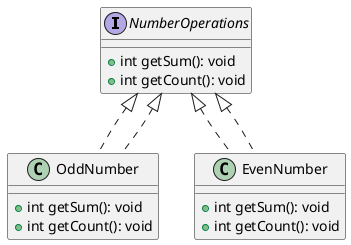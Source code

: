 @startuml

interface NumberOperations {
    + int getSum(): void
    + int getCount(): void
}

class OddNumber implements NumberOperations {
    + int getSum(): void
    + int getCount(): void
}

class EvenNumber implements NumberOperations {
    + int getSum(): void
    + int getCount(): void
}

NumberOperations <|.. OddNumber
NumberOperations <|.. EvenNumber

@enduml
